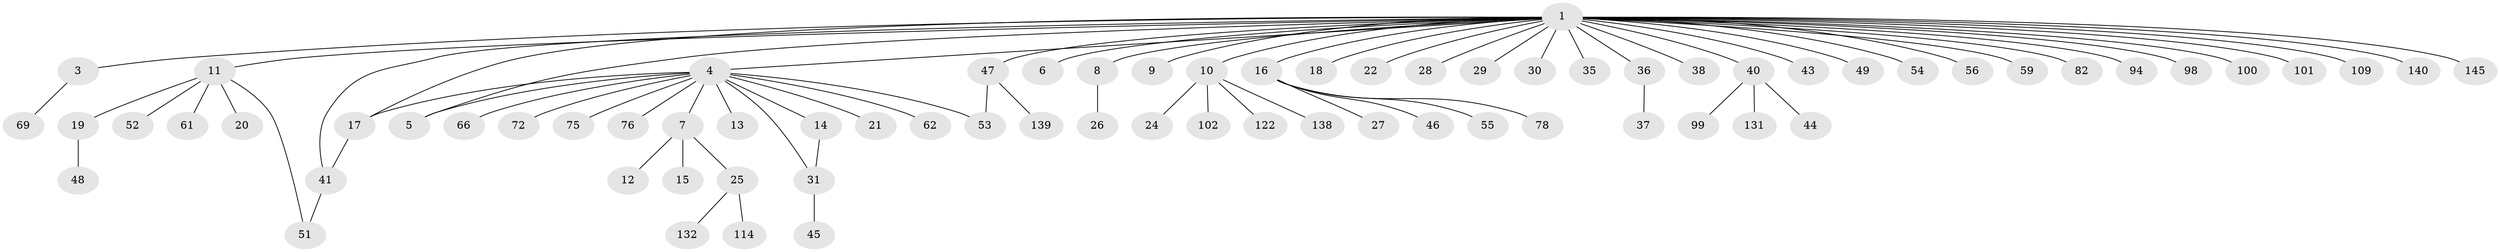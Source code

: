 // original degree distribution, {6: 0.0410958904109589, 31: 0.00684931506849315, 19: 0.00684931506849315, 3: 0.08904109589041095, 1: 0.6438356164383562, 4: 0.0273972602739726, 2: 0.15753424657534246, 5: 0.02054794520547945, 8: 0.00684931506849315}
// Generated by graph-tools (version 1.1) at 2025/14/03/09/25 04:14:45]
// undirected, 73 vertices, 78 edges
graph export_dot {
graph [start="1"]
  node [color=gray90,style=filled];
  1 [super="+2"];
  3 [super="+68+84+32+60"];
  4 [super="+67+39+23+89+134+83"];
  5 [super="+77+73"];
  6;
  7;
  8;
  9;
  10;
  11;
  12;
  13;
  14;
  15;
  16;
  17 [super="+58+146+71"];
  18 [super="+70+57+90+126+143+85+129"];
  19 [super="+50"];
  20;
  21;
  22 [super="+104"];
  24 [super="+63"];
  25;
  26 [super="+115"];
  27;
  28;
  29;
  30;
  31 [super="+123+133+108+92"];
  35;
  36 [super="+103"];
  37;
  38;
  40;
  41 [super="+128+111"];
  43;
  44;
  45;
  46;
  47;
  48;
  49;
  51 [super="+65+88+141+144"];
  52;
  53 [super="+118+127+79"];
  54;
  55;
  56;
  59;
  61;
  62 [super="+87"];
  66 [super="+80+81"];
  69;
  72;
  75;
  76;
  78;
  82 [super="+86"];
  94;
  98;
  99 [super="+105"];
  100;
  101;
  102;
  109;
  114;
  122;
  131;
  132;
  138;
  139;
  140;
  145;
  1 -- 59;
  1 -- 82;
  1 -- 98;
  1 -- 140;
  1 -- 5;
  1 -- 3;
  1 -- 4;
  1 -- 6;
  1 -- 8;
  1 -- 9;
  1 -- 10;
  1 -- 11;
  1 -- 16;
  1 -- 17;
  1 -- 18;
  1 -- 145;
  1 -- 22;
  1 -- 28;
  1 -- 29;
  1 -- 30;
  1 -- 94;
  1 -- 35;
  1 -- 36;
  1 -- 100;
  1 -- 38;
  1 -- 101;
  1 -- 40;
  1 -- 41;
  1 -- 43;
  1 -- 109;
  1 -- 47;
  1 -- 49;
  1 -- 54;
  1 -- 56;
  3 -- 69;
  4 -- 5;
  4 -- 7;
  4 -- 13;
  4 -- 14;
  4 -- 21;
  4 -- 31;
  4 -- 53;
  4 -- 62;
  4 -- 66;
  4 -- 72;
  4 -- 75;
  4 -- 76;
  4 -- 17;
  7 -- 12;
  7 -- 15;
  7 -- 25;
  8 -- 26;
  10 -- 24;
  10 -- 102;
  10 -- 122;
  10 -- 138;
  11 -- 19;
  11 -- 20;
  11 -- 51;
  11 -- 52;
  11 -- 61;
  14 -- 31;
  16 -- 27;
  16 -- 46;
  16 -- 55;
  16 -- 78;
  17 -- 41;
  19 -- 48;
  25 -- 114;
  25 -- 132;
  31 -- 45;
  36 -- 37;
  40 -- 44;
  40 -- 99;
  40 -- 131;
  41 -- 51;
  47 -- 139;
  47 -- 53;
}
